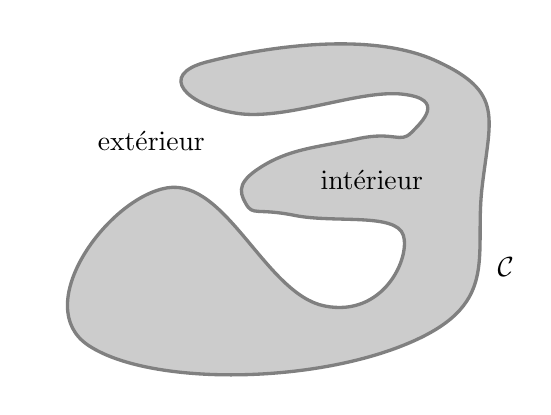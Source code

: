 ﻿\begin{tikzpicture}
\tikzset{
half line/.style = {
shorten >=-5mm, -latex
},
dot/.style = {
insert path={
  node[scale=2]{.}
}
}
}

% les coordonées de P et des Q
\path
  (0,0) coordinate (Q)
  (120:3) coordinate (Q4)
  ($(Q)!.25!(Q4)$)  coordinate (Q1)
  ($(Q)!.5!(Q4)$)  coordinate (Q2)
  ($(Q)!.75!(Q4)$)  coordinate (Q3)
  (90:1.2) coordinate (P)
  +(45:2) coordinate (P3)
  ($(P)!.3!(P3)$)  coordinate (P1)
  ($(P)!.7!(P3)$)  coordinate (P2)
;
% le domaine
\path[draw=black!50,very thick, fill=gray!40, smooth cycle, tension=.9]
  plot coordinates {
    (Q1) (-1,.8) (Q2) (P1) (1.1,1.7) (P2) (Q3) (Q4) (P3)
    (2,1) (1,-1) (-3,-1) (-2,1) (0,-.5) (1,.4)
  }
;

\node at (0.6,1.1) {intérieur};
\node at (-2.2,1.6) {extérieur};
\node at (2.3,0) {$\mathcal{C}$};

\end{tikzpicture}

